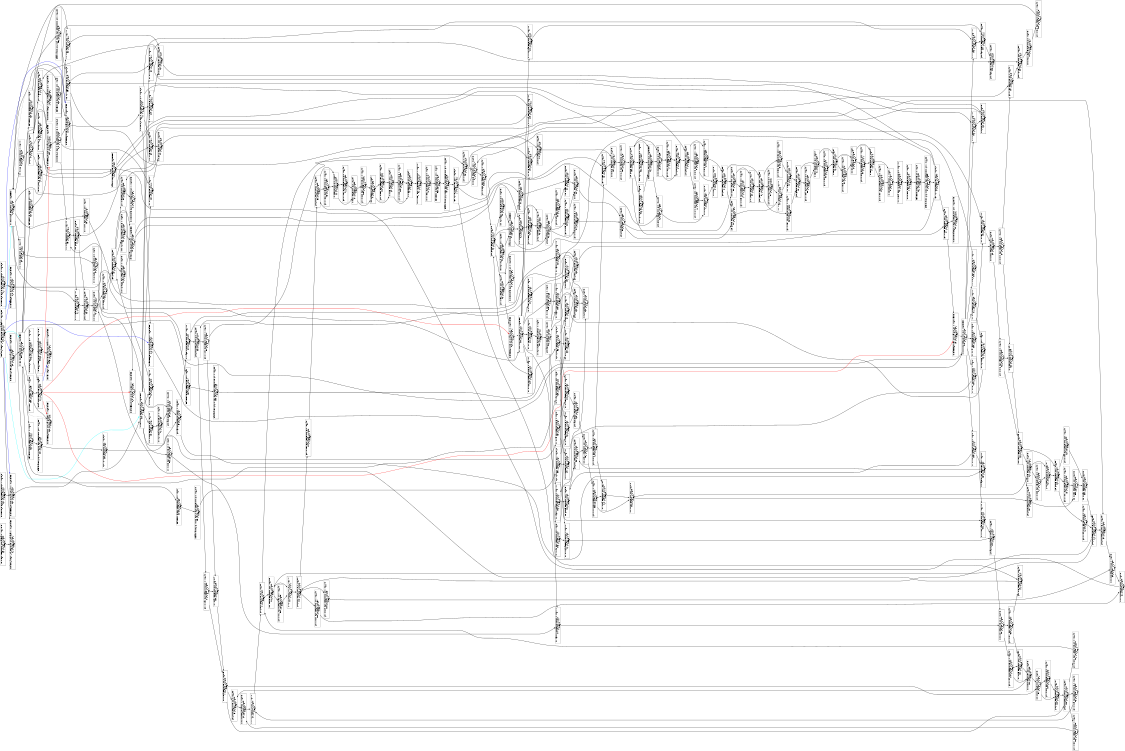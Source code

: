 digraph Region_18 {
	graph [ nslimit = "1000.0",
	orientation = landscape,
		center = true,
	page = "8.5,11",
	compound=true,
	size = "10,7.5" ] ;
"Op_240" [ fontname = "Helvetica" shape = box, color = black,  label = " LOOPSTART C=0x4094BB=for.body61.preheader HyIns=LOADB,
240, ASAP=0, ALAP=0,
, TILE=-1"]
"Op_264" [ fontname = "Helvetica" shape = box, color = black,  label = " STORESTART C=0x4094BB=for.body61.preheader HyIns=STOREB,
264, ASAP=1, ALAP=84,
, TILE=-1"]
"Op_265" [ fontname = "Helvetica" shape = box, color = black,  label = " MOVC C=0x0BB=for.body61.preheader HyIns=MOVC,
265, ASAP=0, ALAP=83,
, TILE=-1"]
"Op_20262" [ fontname = "Helvetica" shape = box, color = black,  label = " LOOPEXIT C=0x2047BB=for.cond.cleanup60.loopexit HyIns=STOREB,
20262, ASAP=5, ALAP=84,
, TILE=-1"]
"Op_20263" [ fontname = "Helvetica" shape = box, color = black,  label = " MOVC C=0x1BB=for.cond.cleanup60.loopexit HyIns=MOVC,
20263, ASAP=0, ALAP=83,
, TILE=-1"]
"Op_0" [ fontname = "Helvetica" shape = box, color = black,  label = " phi q0_int.0679 BB=for.body61 HyIns=SELECT,
0, ASAP=2, ALAP=3,
, TILE=-1"]
"Op_1" [ fontname = "Helvetica" shape = box, color = black,  label = " mul mul245  C=0xaBB=for.body61 HyIns=MUL,
1, ASAP=3, ALAP=48,
, TILE=-1"]
"Op_2" [ fontname = "Helvetica" shape = box, color = black,  label = " add add247 BB=for.body61 HyIns=ADD,
2, ASAP=49, ALAP=49,
, TILE=-1"]
"Op_3" [ fontname = "Helvetica" shape = box, color = black,  label = " ashr shr322 BB=for.body61 HyIns=ARS,
3, ASAP=83, ALAP=83,
, TILE=-1"]
"Op_4" [ fontname = "Helvetica" shape = box, color = black,  label = " OutLoopSTORE C=0x-1 C=0x-1BB=for.body61 HyIns=STORE,
4, ASAP=84, ALAP=84,
, TILE=-1"]
"Op_5" [ fontname = "Helvetica" shape = box, color = black,  label = " select sub260 BB=for.body61 HyIns=SELECT,
5, ASAP=51, ALAP=51,
, TILE=-1"]
"Op_6" [ fontname = "Helvetica" shape = box, color = black,  label = " add add270 BB=for.body61 HyIns=ADD,
6, ASAP=52, ALAP=56,
, TILE=-1"]
"Op_7" [ fontname = "Helvetica" shape = box, color = black,  label = " sub sub272 BB=for.body61 HyIns=SUB,
7, ASAP=57, ALAP=57,
, TILE=-1"]
"Op_8" [ fontname = "Helvetica" shape = box, color = black,  label = " sub sub274 BB=for.body61 HyIns=SUB,
8, ASAP=58, ALAP=58,
, TILE=-1"]
"Op_9" [ fontname = "Helvetica" shape = box, color = black,  label = " add add276 BB=for.body61 HyIns=ADD,
9, ASAP=59, ALAP=59,
, TILE=-1"]
"Op_10" [ fontname = "Helvetica" shape = box, color = black,  label = " add add302 BB=for.body61 HyIns=ADD,
10, ASAP=60, ALAP=64,
, TILE=-1"]
"Op_11" [ fontname = "Helvetica" shape = box, color = black,  label = " sub sub304 BB=for.body61 HyIns=SUB,
11, ASAP=65, ALAP=65,
, TILE=-1"]
"Op_12" [ fontname = "Helvetica" shape = box, color = black,  label = " sub sub306 BB=for.body61 HyIns=SUB,
12, ASAP=66, ALAP=66,
, TILE=-1"]
"Op_13" [ fontname = "Helvetica" shape = box, color = black,  label = " add add308 BB=for.body61 HyIns=ADD,
13, ASAP=67, ALAP=67,
, TILE=-1"]
"Op_14" [ fontname = "Helvetica" shape = box, color = black,  label = " or or310 BB=for.body61 HyIns=OR,
14, ASAP=69, ALAP=69,
, TILE=-1"]
"Op_15" [ fontname = "Helvetica" shape = box, color = black,  label = " or or312 BB=for.body61 HyIns=OR,
15, ASAP=71, ALAP=71,
, TILE=-1"]
"Op_16" [ fontname = "Helvetica" shape = box, color = black,  label = " or or314 BB=for.body61 HyIns=OR,
16, ASAP=73, ALAP=73,
, TILE=-1"]
"Op_17" [ fontname = "Helvetica" shape = box, color = black,  label = " or or316 BB=for.body61 HyIns=OR,
17, ASAP=75, ALAP=75,
, TILE=-1"]
"Op_18" [ fontname = "Helvetica" shape = box, color = black,  label = " or or318 BB=for.body61 HyIns=OR,
18, ASAP=77, ALAP=77,
, TILE=-1"]
"Op_19" [ fontname = "Helvetica" shape = box, color = black,  label = " mul mul319  C=0x7c4acddBB=for.body61 HyIns=MUL,
19, ASAP=78, ALAP=78,
, TILE=-1"]
"Op_20" [ fontname = "Helvetica" shape = box, color = black,  label = " lshr shr320  C=0x1bBB=for.body61 HyIns=RS,
20, ASAP=79, ALAP=79,
, TILE=-1"]
"Op_21" [ fontname = "Helvetica" shape = box, color = black,  label = " getelementptr arrayidx321  C=0x0 C=0x0BB=for.body61 HyIns=ADD,
21, ASAP=81, ALAP=81,
, TILE=-1"]
"Op_22" [ fontname = "Helvetica" shape = box, color = black,  label = " load manupa53 BB=for.body61 HyIns=LOAD,
22, ASAP=82, ALAP=82,
, TILE=-1"]
"Op_23" [ fontname = "Helvetica" shape = box, color = black,  label = " ashr shr325 BB=for.body61 HyIns=ARS,
23, ASAP=83, ALAP=83,
, TILE=-1"]
"Op_24" [ fontname = "Helvetica" shape = box, color = black,  label = " OutLoopSTORE C=0x-1 C=0x-1BB=for.body61 HyIns=STORE,
24, ASAP=84, ALAP=84,
, TILE=-1"]
"Op_25" [ fontname = "Helvetica" shape = box, color = black,  label = " ashr shr324 BB=for.body61 HyIns=ARS,
25, ASAP=83, ALAP=83,
, TILE=-1"]
"Op_26" [ fontname = "Helvetica" shape = box, color = black,  label = " OutLoopSTORE C=0x-1 C=0x-1BB=for.body61 HyIns=STORE,
26, ASAP=84, ALAP=84,
, TILE=-1"]
"Op_27" [ fontname = "Helvetica" shape = box, color = black,  label = " ashr shr323 BB=for.body61 HyIns=ARS,
27, ASAP=83, ALAP=83,
, TILE=-1"]
"Op_28" [ fontname = "Helvetica" shape = box, color = black,  label = " OutLoopSTORE C=0x-1 C=0x-1BB=for.body61 HyIns=STORE,
28, ASAP=84, ALAP=84,
, TILE=-1"]
"Op_29" [ fontname = "Helvetica" shape = box, color = black,  label = " ashr shr317  C=0x10BB=for.body61 HyIns=ARS,
29, ASAP=76, ALAP=76,
, TILE=-1"]
"Op_36" [ fontname = "Helvetica" shape = box, color = black,  label = " ashr shr305  C=0x2BB=for.body61 HyIns=ARS,
36, ASAP=64, ALAP=65,
, TILE=-1"]
"Op_30" [ fontname = "Helvetica" shape = box, color = black,  label = " ashr shr315  C=0x8BB=for.body61 HyIns=ARS,
30, ASAP=74, ALAP=74,
, TILE=-1"]
"Op_31" [ fontname = "Helvetica" shape = box, color = black,  label = " ashr shr313  C=0x4BB=for.body61 HyIns=ARS,
31, ASAP=72, ALAP=72,
, TILE=-1"]
"Op_32" [ fontname = "Helvetica" shape = box, color = black,  label = " ashr shr311  C=0x2BB=for.body61 HyIns=ARS,
32, ASAP=70, ALAP=70,
, TILE=-1"]
"Op_33" [ fontname = "Helvetica" shape = box, color = black,  label = " ashr shr309  C=0x1BB=for.body61 HyIns=ARS,
33, ASAP=68, ALAP=68,
, TILE=-1"]
"Op_34" [ fontname = "Helvetica" shape = box, color = black,  label = " add add301 BB=for.body61 HyIns=ADD,
34, ASAP=63, ALAP=63,
, TILE=-1"]
"Op_35" [ fontname = "Helvetica" shape = box, color = black,  label = " ashr shr307  C=0x4BB=for.body61 HyIns=ARS,
35, ASAP=64, ALAP=66,
, TILE=-1"]
"Op_50" [ fontname = "Helvetica" shape = box, color = black,  label = " mul mul106 BB=for.body61 HyIns=MUL,
50, ASAP=3, ALAP=4,
, TILE=-1"]
"Op_51" [ fontname = "Helvetica" shape = box, color = black,  label = " lshr manupa36  C=0xfBB=for.body61 HyIns=RS,
51, ASAP=4, ALAP=5,
, TILE=-1"]
"Op_52" [ fontname = "Helvetica" shape = box, color = black,  label = " add reass.add655 BB=for.body61 HyIns=ADD,
52, ASAP=5, ALAP=6,
, TILE=-1"]
"Op_37" [ fontname = "Helvetica" shape = box, color = black,  label = " ashr shr303  C=0x1BB=for.body61 HyIns=ARS,
37, ASAP=64, ALAP=64,
, TILE=-1"]
"Op_38" [ fontname = "Helvetica" shape = box, color = black,  label = " sub sub297 BB=for.body61 HyIns=SUB,
38, ASAP=60, ALAP=60,
, TILE=-1"]
"Op_39" [ fontname = "Helvetica" shape = box, color = black,  label = " and and300 BB=for.body61 HyIns=AND,
39, ASAP=62, ALAP=62,
, TILE=-1"]
"Op_40" [ fontname = "Helvetica" shape = box, color = black,  label = " ashr shr298  C=0x1fBB=for.body61 HyIns=ARS,
40, ASAP=61, ALAP=61,
, TILE=-1"]
"Op_41" [ fontname = "Helvetica" shape = box, color = black,  label = " add add269 BB=for.body61 HyIns=ADD,
41, ASAP=55, ALAP=55,
, TILE=-1"]
"Op_42" [ fontname = "Helvetica" shape = box, color = black,  label = " ashr shr275  C=0x4BB=for.body61 HyIns=ARS,
42, ASAP=56, ALAP=58,
, TILE=-1"]
"Op_43" [ fontname = "Helvetica" shape = box, color = black,  label = " ashr shr273  C=0x2BB=for.body61 HyIns=ARS,
43, ASAP=56, ALAP=57,
, TILE=-1"]
"Op_44" [ fontname = "Helvetica" shape = box, color = black,  label = " ashr shr271  C=0x1BB=for.body61 HyIns=ARS,
44, ASAP=56, ALAP=56,
, TILE=-1"]
"Op_45" [ fontname = "Helvetica" shape = box, color = black,  label = " sub sub265 BB=for.body61 HyIns=SUB,
45, ASAP=52, ALAP=52,
, TILE=-1"]
"Op_46" [ fontname = "Helvetica" shape = box, color = black,  label = " and and268 BB=for.body61 HyIns=AND,
46, ASAP=54, ALAP=54,
, TILE=-1"]
"Op_47" [ fontname = "Helvetica" shape = box, color = black,  label = " ashr shr266  C=0x1fBB=for.body61 HyIns=ARS,
47, ASAP=53, ALAP=53,
, TILE=-1"]
"Op_48" [ fontname = "Helvetica" shape = box, color = black,  label = " sub manupa46  C=0x0BB=for.body61 HyIns=SUB,
48, ASAP=50, ALAP=50,
, TILE=-1"]
"Op_49" [ fontname = "Helvetica" shape = box, color = black,  label = " icmp manupa45  C=0x0BB=for.body61 HyIns=CLT,
49, ASAP=50, ALAP=50,
, TILE=-1"]
"Op_111" [ fontname = "Helvetica" shape = box, color = black,  label = " ashr shr232  C=0x10BB=for.body61 HyIns=ARS,
111, ASAP=38, ALAP=38,
, TILE=-1"]
"Op_112" [ fontname = "Helvetica" shape = box, color = black,  label = " ashr shr230  C=0x8BB=for.body61 HyIns=ARS,
112, ASAP=36, ALAP=36,
, TILE=-1"]
"Op_113" [ fontname = "Helvetica" shape = box, color = black,  label = " ashr shr228  C=0x4BB=for.body61 HyIns=ARS,
113, ASAP=34, ALAP=34,
, TILE=-1"]
"Op_114" [ fontname = "Helvetica" shape = box, color = black,  label = " ashr shr226  C=0x2BB=for.body61 HyIns=ARS,
114, ASAP=32, ALAP=32,
, TILE=-1"]
"Op_115" [ fontname = "Helvetica" shape = box, color = black,  label = " ashr shr225  C=0x1BB=for.body61 HyIns=ARS,
115, ASAP=30, ALAP=30,
, TILE=-1"]
"Op_116" [ fontname = "Helvetica" shape = box, color = black,  label = " sub sub213 BB=for.body61 HyIns=SUB,
116, ASAP=22, ALAP=22,
, TILE=-1"]
"Op_117" [ fontname = "Helvetica" shape = box, color = black,  label = " and and216 BB=for.body61 HyIns=AND,
117, ASAP=24, ALAP=24,
, TILE=-1"]
"Op_53" [ fontname = "Helvetica" shape = box, color = black,  label = " add reass.add656 BB=for.body61 HyIns=ADD,
53, ASAP=6, ALAP=7,
, TILE=-1"]
"Op_54" [ fontname = "Helvetica" shape = box, color = black,  label = " mul reass.mul662 BB=for.body61 HyIns=MUL,
54, ASAP=7, ALAP=9,
, TILE=-1"]
"Op_55" [ fontname = "Helvetica" shape = box, color = black,  label = " add add161 BB=for.body61 HyIns=ADD,
55, ASAP=10, ALAP=10,
, TILE=-1"]
"Op_56" [ fontname = "Helvetica" shape = box, color = black,  label = " ashr shr193  C=0x1fBB=for.body61 HyIns=ARS,
56, ASAP=11, ALAP=11,
, TILE=-1"]
"Op_57" [ fontname = "Helvetica" shape = box, color = black,  label = " sub sub196 BB=for.body61 HyIns=SUB,
57, ASAP=13, ALAP=13,
, TILE=-1"]
"Op_58" [ fontname = "Helvetica" shape = box, color = black,  label = " add add206 BB=for.body61 HyIns=ADD,
58, ASAP=14, ALAP=18,
, TILE=-1"]
"Op_59" [ fontname = "Helvetica" shape = box, color = black,  label = " sub sub208 BB=for.body61 HyIns=SUB,
59, ASAP=19, ALAP=19,
, TILE=-1"]
"Op_60" [ fontname = "Helvetica" shape = box, color = black,  label = " sub sub210 BB=for.body61 HyIns=SUB,
60, ASAP=20, ALAP=20,
, TILE=-1"]
"Op_61" [ fontname = "Helvetica" shape = box, color = black,  label = " add add212 BB=for.body61 HyIns=ADD,
61, ASAP=21, ALAP=21,
, TILE=-1"]
"Op_62" [ fontname = "Helvetica" shape = box, color = black,  label = " add add218 BB=for.body61 HyIns=ADD,
62, ASAP=22, ALAP=26,
, TILE=-1"]
"Op_63" [ fontname = "Helvetica" shape = box, color = black,  label = " sub sub220 BB=for.body61 HyIns=SUB,
63, ASAP=27, ALAP=27,
, TILE=-1"]
"Op_64" [ fontname = "Helvetica" shape = box, color = black,  label = " sub sub222 BB=for.body61 HyIns=SUB,
64, ASAP=28, ALAP=28,
, TILE=-1"]
"Op_65" [ fontname = "Helvetica" shape = box, color = black,  label = " add add224 BB=for.body61 HyIns=ADD,
65, ASAP=29, ALAP=29,
, TILE=-1"]
"Op_66" [ fontname = "Helvetica" shape = box, color = black,  label = " or or BB=for.body61 HyIns=OR,
66, ASAP=31, ALAP=31,
, TILE=-1"]
"Op_67" [ fontname = "Helvetica" shape = box, color = black,  label = " or or227 BB=for.body61 HyIns=OR,
67, ASAP=33, ALAP=33,
, TILE=-1"]
"Op_68" [ fontname = "Helvetica" shape = box, color = black,  label = " or or229 BB=for.body61 HyIns=OR,
68, ASAP=35, ALAP=35,
, TILE=-1"]
"Op_69" [ fontname = "Helvetica" shape = box, color = black,  label = " or or231 BB=for.body61 HyIns=OR,
69, ASAP=37, ALAP=37,
, TILE=-1"]
"Op_70" [ fontname = "Helvetica" shape = box, color = black,  label = " or or233 BB=for.body61 HyIns=OR,
70, ASAP=39, ALAP=39,
, TILE=-1"]
"Op_71" [ fontname = "Helvetica" shape = box, color = black,  label = " mul mul234  C=0x7c4acddBB=for.body61 HyIns=MUL,
71, ASAP=40, ALAP=40,
, TILE=-1"]
"Op_72" [ fontname = "Helvetica" shape = box, color = black,  label = " lshr shr235  C=0x1bBB=for.body61 HyIns=RS,
72, ASAP=41, ALAP=41,
, TILE=-1"]
"Op_73" [ fontname = "Helvetica" shape = box, color = black,  label = " getelementptr arrayidx236  C=0x0 C=0x0BB=for.body61 HyIns=ADD,
73, ASAP=43, ALAP=43,
, TILE=-1"]
"Op_74" [ fontname = "Helvetica" shape = box, color = black,  label = " load manupa43 BB=for.body61 HyIns=LOAD,
74, ASAP=44, ALAP=44,
, TILE=-1"]
"Op_75" [ fontname = "Helvetica" shape = box, color = black,  label = " ashr shr240 BB=for.body61 HyIns=ARS,
75, ASAP=45, ALAP=46,
, TILE=-1"]
"Op_76" [ fontname = "Helvetica" shape = box, color = black,  label = " sub sub244 BB=for.body61 HyIns=SUB,
76, ASAP=46, ALAP=47,
, TILE=-1"]
"Op_77" [ fontname = "Helvetica" shape = box, color = black,  label = " ashr shr255  C=0x9BB=for.body61 HyIns=ARS,
77, ASAP=47, ALAP=48,
, TILE=-1"]
"Op_78" [ fontname = "Helvetica" shape = box, color = black,  label = " add add256 BB=for.body61 HyIns=ADD,
78, ASAP=48, ALAP=49,
, TILE=-1"]
"Op_79" [ fontname = "Helvetica" shape = box, color = black,  label = " select sub284 BB=for.body61 HyIns=SELECT,
79, ASAP=50, ALAP=51,
, TILE=-1"]
"Op_80" [ fontname = "Helvetica" shape = box, color = black,  label = " add add290 BB=for.body61 HyIns=ADD,
80, ASAP=51, ALAP=56,
, TILE=-1"]
"Op_81" [ fontname = "Helvetica" shape = box, color = black,  label = " sub sub292 BB=for.body61 HyIns=SUB,
81, ASAP=56, ALAP=57,
, TILE=-1"]
"Op_82" [ fontname = "Helvetica" shape = box, color = black,  label = " sub sub294 BB=for.body61 HyIns=SUB,
82, ASAP=57, ALAP=58,
, TILE=-1"]
"Op_83" [ fontname = "Helvetica" shape = box, color = black,  label = " add add296 BB=for.body61 HyIns=ADD,
83, ASAP=58, ALAP=59,
, TILE=-1"]
"Op_84" [ fontname = "Helvetica" shape = box, color = black,  label = " sub sub285 BB=for.body61 HyIns=SUB,
84, ASAP=51, ALAP=52,
, TILE=-1"]
"Op_85" [ fontname = "Helvetica" shape = box, color = black,  label = " and and288 BB=for.body61 HyIns=AND,
85, ASAP=53, ALAP=54,
, TILE=-1"]
"Op_86" [ fontname = "Helvetica" shape = box, color = black,  label = " add add289 BB=for.body61 HyIns=ADD,
86, ASAP=54, ALAP=55,
, TILE=-1"]
"Op_87" [ fontname = "Helvetica" shape = box, color = black,  label = " ashr shr295  C=0x4BB=for.body61 HyIns=ARS,
87, ASAP=55, ALAP=58,
, TILE=-1"]
"Op_88" [ fontname = "Helvetica" shape = box, color = black,  label = " ashr shr293  C=0x2BB=for.body61 HyIns=ARS,
88, ASAP=55, ALAP=57,
, TILE=-1"]
"Op_89" [ fontname = "Helvetica" shape = box, color = black,  label = " ashr shr291  C=0x1BB=for.body61 HyIns=ARS,
89, ASAP=55, ALAP=56,
, TILE=-1"]
"Op_90" [ fontname = "Helvetica" shape = box, color = black,  label = " ashr shr286  C=0x1fBB=for.body61 HyIns=ARS,
90, ASAP=52, ALAP=53,
, TILE=-1"]
"Op_91" [ fontname = "Helvetica" shape = box, color = black,  label = " sub manupa52  C=0x0BB=for.body61 HyIns=SUB,
91, ASAP=49, ALAP=50,
, TILE=-1"]
"Op_92" [ fontname = "Helvetica" shape = box, color = black,  label = " icmp manupa51  C=0x0BB=for.body61 HyIns=CLT,
92, ASAP=49, ALAP=50,
, TILE=-1"]
"Op_93" [ fontname = "Helvetica" shape = box, color = black,  label = " ashr shr239 BB=for.body61 HyIns=ARS,
93, ASAP=45, ALAP=46,
, TILE=-1"]
"Op_94" [ fontname = "Helvetica" shape = box, color = black,  label = " sub sub243 BB=for.body61 HyIns=SUB,
94, ASAP=46, ALAP=47,
, TILE=-1"]
"Op_95" [ fontname = "Helvetica" shape = box, color = black,  label = " ashr shr252  C=0x9BB=for.body61 HyIns=ARS,
95, ASAP=47, ALAP=48,
, TILE=-1"]
"Op_96" [ fontname = "Helvetica" shape = box, color = black,  label = " add add253 BB=for.body61 HyIns=ADD,
96, ASAP=48, ALAP=49,
, TILE=-1"]
"Op_97" [ fontname = "Helvetica" shape = box, color = black,  label = " select sub280 BB=for.body61 HyIns=SELECT,
97, ASAP=50, ALAP=51,
, TILE=-1"]
"Op_98" [ fontname = "Helvetica" shape = box, color = black,  label = " sub manupa50  C=0x0BB=for.body61 HyIns=SUB,
98, ASAP=49, ALAP=50,
, TILE=-1"]
"Op_99" [ fontname = "Helvetica" shape = box, color = black,  label = " icmp manupa49  C=0x0BB=for.body61 HyIns=CLT,
99, ASAP=49, ALAP=50,
, TILE=-1"]
"Op_100" [ fontname = "Helvetica" shape = box, color = black,  label = " ashr shr238 BB=for.body61 HyIns=ARS,
100, ASAP=45, ALAP=46,
, TILE=-1"]
"Op_101" [ fontname = "Helvetica" shape = box, color = black,  label = " sub sub242 BB=for.body61 HyIns=SUB,
101, ASAP=46, ALAP=47,
, TILE=-1"]
"Op_102" [ fontname = "Helvetica" shape = box, color = black,  label = " ashr shr249  C=0x9BB=for.body61 HyIns=ARS,
102, ASAP=47, ALAP=48,
, TILE=-1"]
"Op_103" [ fontname = "Helvetica" shape = box, color = black,  label = " add add250 BB=for.body61 HyIns=ADD,
103, ASAP=48, ALAP=49,
, TILE=-1"]
"Op_104" [ fontname = "Helvetica" shape = box, color = black,  label = " select sub264 BB=for.body61 HyIns=SELECT,
104, ASAP=50, ALAP=51,
, TILE=-1"]
"Op_105" [ fontname = "Helvetica" shape = box, color = black,  label = " sub manupa48  C=0x0BB=for.body61 HyIns=SUB,
105, ASAP=49, ALAP=50,
, TILE=-1"]
"Op_106" [ fontname = "Helvetica" shape = box, color = black,  label = " icmp manupa47  C=0x0BB=for.body61 HyIns=CLT,
106, ASAP=49, ALAP=50,
, TILE=-1"]
"Op_107" [ fontname = "Helvetica" shape = box, color = black,  label = " ashr shr237 BB=for.body61 HyIns=ARS,
107, ASAP=45, ALAP=45,
, TILE=-1"]
"Op_108" [ fontname = "Helvetica" shape = box, color = black,  label = " add manupa44 BB=for.body61 HyIns=ADD,
108, ASAP=46, ALAP=46,
, TILE=-1"]
"Op_109" [ fontname = "Helvetica" shape = box, color = black,  label = " sub sub241  C=0x0BB=for.body61 HyIns=SUB,
109, ASAP=47, ALAP=47,
, TILE=-1"]
"Op_110" [ fontname = "Helvetica" shape = box, color = black,  label = " ashr shr246  C=0x9BB=for.body61 HyIns=ARS,
110, ASAP=48, ALAP=48,
, TILE=-1"]
"Op_183" [ fontname = "Helvetica" shape = box, color = black,  label = " mul reass.mul664 BB=for.body61 HyIns=MUL,
183, ASAP=6, ALAP=6,
, TILE=-1"]
"Op_184" [ fontname = "Helvetica" shape = box, color = black,  label = " sub sub154 BB=for.body61 HyIns=SUB,
184, ASAP=7, ALAP=7,
, TILE=-1"]
"Op_185" [ fontname = "Helvetica" shape = box, color = black,  label = " mul reass.mul659 BB=for.body61 HyIns=MUL,
185, ASAP=6, ALAP=7,
, TILE=-1"]
"Op_186" [ fontname = "Helvetica" shape = box, color = black,  label = " sub add139 BB=for.body61 HyIns=SUB,
186, ASAP=7, ALAP=8,
, TILE=-1"]
"Op_187" [ fontname = "Helvetica" shape = box, color = black,  label = " shl mul104  C=0x3BB=for.body61 HyIns=LS,
187, ASAP=3, ALAP=6,
, TILE=-1"]
"Op_188" [ fontname = "Helvetica" shape = box, color = black,  label = " shl mul101  C=0x2BB=for.body61 HyIns=LS,
188, ASAP=3, ALAP=7,
, TILE=-1"]
"Op_189" [ fontname = "Helvetica" shape = box, color = black,  label = " shl mul97  C=0x1BB=for.body61 HyIns=LS,
189, ASAP=3, ALAP=7,
, TILE=-1"]
"Op_190" [ fontname = "Helvetica" shape = box, color = black,  label = " mul mul164.neg BB=for.body61 HyIns=MUL,
190, ASAP=6, ALAP=8,
, TILE=-1"]
"Op_191" [ fontname = "Helvetica" shape = box, color = black,  label = " add reass.add669 BB=for.body61 HyIns=ADD,
191, ASAP=7, ALAP=9,
, TILE=-1"]
"Op_192" [ fontname = "Helvetica" shape = box, color = black,  label = " mul mul126 BB=for.body61 HyIns=MUL,
192, ASAP=6, ALAP=9,
, TILE=-1"]
"Op_193" [ fontname = "Helvetica" shape = box, color = black,  label = " mul mul91 BB=for.body61 HyIns=MUL,
193, ASAP=6, ALAP=44,
, TILE=-1"]
"Op_194" [ fontname = "Helvetica" shape = box, color = black,  label = " sub add92 BB=for.body61 HyIns=SUB,
194, ASAP=7, ALAP=45,
, TILE=-1"]
"Op_195" [ fontname = "Helvetica" shape = box, color = black,  label = " mul mul83 BB=for.body61 HyIns=MUL,
195, ASAP=6, ALAP=45,
, TILE=-1"]
"Op_118" [ fontname = "Helvetica" shape = box, color = black,  label = " add add217 BB=for.body61 HyIns=ADD,
118, ASAP=25, ALAP=25,
, TILE=-1"]
"Op_119" [ fontname = "Helvetica" shape = box, color = black,  label = " ashr shr223  C=0x4BB=for.body61 HyIns=ARS,
119, ASAP=26, ALAP=28,
, TILE=-1"]
"Op_120" [ fontname = "Helvetica" shape = box, color = black,  label = " ashr shr221  C=0x2BB=for.body61 HyIns=ARS,
120, ASAP=26, ALAP=27,
, TILE=-1"]
"Op_121" [ fontname = "Helvetica" shape = box, color = black,  label = " ashr shr219  C=0x1BB=for.body61 HyIns=ARS,
121, ASAP=26, ALAP=26,
, TILE=-1"]
"Op_122" [ fontname = "Helvetica" shape = box, color = black,  label = " ashr shr214  C=0x1fBB=for.body61 HyIns=ARS,
122, ASAP=23, ALAP=23,
, TILE=-1"]
"Op_123" [ fontname = "Helvetica" shape = box, color = black,  label = " add add205 BB=for.body61 HyIns=ADD,
123, ASAP=17, ALAP=17,
, TILE=-1"]
"Op_124" [ fontname = "Helvetica" shape = box, color = black,  label = " ashr shr211  C=0x4BB=for.body61 HyIns=ARS,
124, ASAP=18, ALAP=20,
, TILE=-1"]
"Op_125" [ fontname = "Helvetica" shape = box, color = black,  label = " ashr shr209  C=0x2BB=for.body61 HyIns=ARS,
125, ASAP=18, ALAP=19,
, TILE=-1"]
"Op_126" [ fontname = "Helvetica" shape = box, color = black,  label = " ashr shr207  C=0x1BB=for.body61 HyIns=ARS,
126, ASAP=18, ALAP=18,
, TILE=-1"]
"Op_127" [ fontname = "Helvetica" shape = box, color = black,  label = " sub sub201 BB=for.body61 HyIns=SUB,
127, ASAP=14, ALAP=14,
, TILE=-1"]
"Op_128" [ fontname = "Helvetica" shape = box, color = black,  label = " and and204 BB=for.body61 HyIns=AND,
128, ASAP=16, ALAP=16,
, TILE=-1"]
"Op_129" [ fontname = "Helvetica" shape = box, color = black,  label = " ashr shr202  C=0x1fBB=for.body61 HyIns=ARS,
129, ASAP=15, ALAP=15,
, TILE=-1"]
"Op_130" [ fontname = "Helvetica" shape = box, color = black,  label = " xor xor194 BB=for.body61 HyIns=XOR,
130, ASAP=12, ALAP=12,
, TILE=-1"]
"Op_131" [ fontname = "Helvetica" shape = box, color = black,  label = " ashr shr173  C=0xfBB=for.body61 HyIns=ARS,
131, ASAP=11, ALAP=11,
, TILE=-1"]
"Op_132" [ fontname = "Helvetica" shape = box, color = black,  label = " mul reass.mul657 BB=for.body61 HyIns=MUL,
132, ASAP=7, ALAP=8,
, TILE=-1"]
"Op_133" [ fontname = "Helvetica" shape = box, color = black,  label = " add add141 BB=for.body61 HyIns=ADD,
133, ASAP=8, ALAP=9,
, TILE=-1"]
"Op_134" [ fontname = "Helvetica" shape = box, color = black,  label = " sub add144 BB=for.body61 HyIns=SUB,
134, ASAP=9, ALAP=10,
, TILE=-1"]
"Op_135" [ fontname = "Helvetica" shape = box, color = black,  label = " ashr shr178  C=0x1fBB=for.body61 HyIns=ARS,
135, ASAP=10, ALAP=11,
, TILE=-1"]
"Op_136" [ fontname = "Helvetica" shape = box, color = black,  label = " sub sub181 BB=for.body61 HyIns=SUB,
136, ASAP=12, ALAP=13,
, TILE=-1"]
"Op_137" [ fontname = "Helvetica" shape = box, color = black,  label = " add add186 BB=for.body61 HyIns=ADD,
137, ASAP=13, ALAP=18,
, TILE=-1"]
"Op_138" [ fontname = "Helvetica" shape = box, color = black,  label = " sub sub188 BB=for.body61 HyIns=SUB,
138, ASAP=18, ALAP=19,
, TILE=-1"]
"Op_139" [ fontname = "Helvetica" shape = box, color = black,  label = " sub sub190 BB=for.body61 HyIns=SUB,
139, ASAP=19, ALAP=20,
, TILE=-1"]
"Op_140" [ fontname = "Helvetica" shape = box, color = black,  label = " add add192 BB=for.body61 HyIns=ADD,
140, ASAP=20, ALAP=21,
, TILE=-1"]
"Op_141" [ fontname = "Helvetica" shape = box, color = black,  label = " sub sub182 BB=for.body61 HyIns=SUB,
141, ASAP=13, ALAP=14,
, TILE=-1"]
"Op_142" [ fontname = "Helvetica" shape = box, color = black,  label = " and and BB=for.body61 HyIns=AND,
142, ASAP=15, ALAP=16,
, TILE=-1"]
"Op_143" [ fontname = "Helvetica" shape = box, color = black,  label = " add add185 BB=for.body61 HyIns=ADD,
143, ASAP=16, ALAP=17,
, TILE=-1"]
"Op_144" [ fontname = "Helvetica" shape = box, color = black,  label = " ashr shr191  C=0x4BB=for.body61 HyIns=ARS,
144, ASAP=17, ALAP=20,
, TILE=-1"]
"Op_145" [ fontname = "Helvetica" shape = box, color = black,  label = " ashr shr189  C=0x2BB=for.body61 HyIns=ARS,
145, ASAP=17, ALAP=19,
, TILE=-1"]
"Op_146" [ fontname = "Helvetica" shape = box, color = black,  label = " ashr shr187  C=0x1BB=for.body61 HyIns=ARS,
146, ASAP=17, ALAP=18,
, TILE=-1"]
"Op_147" [ fontname = "Helvetica" shape = box, color = black,  label = " ashr shr183  C=0x1fBB=for.body61 HyIns=ARS,
147, ASAP=14, ALAP=15,
, TILE=-1"]
"Op_148" [ fontname = "Helvetica" shape = box, color = black,  label = " xor xor179 BB=for.body61 HyIns=XOR,
148, ASAP=11, ALAP=12,
, TILE=-1"]
"Op_149" [ fontname = "Helvetica" shape = box, color = black,  label = " ashr shr172  C=0xfBB=for.body61 HyIns=ARS,
149, ASAP=10, ALAP=11,
, TILE=-1"]
"Op_150" [ fontname = "Helvetica" shape = box, color = black,  label = " shl mul100  C=0x2BB=for.body61 HyIns=LS,
150, ASAP=3, ALAP=7,
, TILE=-1"]
"Op_151" [ fontname = "Helvetica" shape = box, color = black,  label = " mul reass.mul BB=for.body61 HyIns=MUL,
151, ASAP=6, ALAP=8,
, TILE=-1"]
"Op_152" [ fontname = "Helvetica" shape = box, color = black,  label = " add add124 BB=for.body61 HyIns=ADD,
152, ASAP=7, ALAP=9,
, TILE=-1"]
"Op_153" [ fontname = "Helvetica" shape = box, color = black,  label = " sub sub127 BB=for.body61 HyIns=SUB,
153, ASAP=8, ALAP=10,
, TILE=-1"]
"Op_154" [ fontname = "Helvetica" shape = box, color = black,  label = " ashr shr175  C=0x1fBB=for.body61 HyIns=ARS,
154, ASAP=9, ALAP=11,
, TILE=-1"]
"Op_155" [ fontname = "Helvetica" shape = box, color = black,  label = " sub sub177 BB=for.body61 HyIns=SUB,
155, ASAP=11, ALAP=13,
, TILE=-1"]
"Op_156" [ fontname = "Helvetica" shape = box, color = black,  label = " xor xor BB=for.body61 HyIns=XOR,
156, ASAP=10, ALAP=12,
, TILE=-1"]
"Op_157" [ fontname = "Helvetica" shape = box, color = black,  label = " ashr shr171  C=0xfBB=for.body61 HyIns=ARS,
157, ASAP=9, ALAP=11,
, TILE=-1"]
"Op_158" [ fontname = "Helvetica" shape = box, color = black,  label = " shl mul96  C=0x1BB=for.body61 HyIns=LS,
158, ASAP=3, ALAP=6,
, TILE=-1"]
"Op_159" [ fontname = "Helvetica" shape = box, color = black,  label = " mul mul147 BB=for.body61 HyIns=MUL,
159, ASAP=6, ALAP=7,
, TILE=-1"]
"Op_160" [ fontname = "Helvetica" shape = box, color = black,  label = " add add156 BB=for.body61 HyIns=ADD,
160, ASAP=8, ALAP=8,
, TILE=-1"]
"Op_161" [ fontname = "Helvetica" shape = box, color = black,  label = " sub add158 BB=for.body61 HyIns=SUB,
161, ASAP=9, ALAP=9,
, TILE=-1"]
"Op_162" [ fontname = "Helvetica" shape = box, color = black,  label = " mul mul135.neg BB=for.body61 HyIns=MUL,
162, ASAP=6, ALAP=8,
, TILE=-1"]
"Op_163" [ fontname = "Helvetica" shape = box, color = black,  label = " add reass.add667 BB=for.body61 HyIns=ADD,
163, ASAP=7, ALAP=9,
, TILE=-1"]
"Op_164" [ fontname = "Helvetica" shape = box, color = black,  label = " mul mul89 BB=for.body61 HyIns=MUL,
164, ASAP=6, ALAP=45,
, TILE=-1"]
"Op_165" [ fontname = "Helvetica" shape = box, color = black,  label = " add sub95 BB=for.body61 HyIns=ADD,
165, ASAP=8, ALAP=46,
, TILE=-1"]
"Op_166" [ fontname = "Helvetica" shape = box, color = black,  label = " mul mul81 BB=for.body61 HyIns=MUL,
166, ASAP=6, ALAP=44,
, TILE=-1"]
"Op_167" [ fontname = "Helvetica" shape = box, color = black,  label = " add sub84 BB=for.body61 HyIns=ADD,
167, ASAP=7, ALAP=45,
, TILE=-1"]
"Op_168" [ fontname = "Helvetica" shape = box, color = black,  label = " sub add87 BB=for.body61 HyIns=SUB,
168, ASAP=8, ALAP=46,
, TILE=-1"]
"Op_169" [ fontname = "Helvetica" shape = box, color = black,  label = " mul mul73 BB=for.body61 HyIns=MUL,
169, ASAP=6, ALAP=44,
, TILE=-1"]
"Op_170" [ fontname = "Helvetica" shape = box, color = black,  label = " sub add76 BB=for.body61 HyIns=SUB,
170, ASAP=7, ALAP=45,
, TILE=-1"]
"Op_171" [ fontname = "Helvetica" shape = box, color = black,  label = " add sub79 BB=for.body61 HyIns=ADD,
171, ASAP=8, ALAP=46,
, TILE=-1"]
"Op_172" [ fontname = "Helvetica" shape = box, color = black,  label = " phi q1_int.0678 BB=for.body61 HyIns=SELECT,
172, ASAP=2, ALAP=2,
, TILE=-1"]
"Op_173" [ fontname = "Helvetica" shape = box, color = black,  label = " mul mul248  C=0xaBB=for.body61 HyIns=MUL,
173, ASAP=3, ALAP=48,
, TILE=-1"]
"Op_174" [ fontname = "Helvetica" shape = box, color = black,  label = " mul mul108 BB=for.body61 HyIns=MUL,
174, ASAP=3, ALAP=3,
, TILE=-1"]
"Op_175" [ fontname = "Helvetica" shape = box, color = black,  label = " lshr manupa37  C=0xfBB=for.body61 HyIns=RS,
175, ASAP=4, ALAP=4,
, TILE=-1"]
"Op_176" [ fontname = "Helvetica" shape = box, color = black,  label = " add reass.add BB=for.body61 HyIns=ADD,
176, ASAP=5, ALAP=5,
, TILE=-1"]
"Op_177" [ fontname = "Helvetica" shape = box, color = black,  label = " mul reass.mul666 BB=for.body61 HyIns=MUL,
177, ASAP=6, ALAP=9,
, TILE=-1"]
"Op_178" [ fontname = "Helvetica" shape = box, color = black,  label = " sub sub170 BB=for.body61 HyIns=SUB,
178, ASAP=8, ALAP=10,
, TILE=-1"]
"Op_179" [ fontname = "Helvetica" shape = box, color = black,  label = " ashr shr197  C=0x1fBB=for.body61 HyIns=ARS,
179, ASAP=9, ALAP=11,
, TILE=-1"]
"Op_180" [ fontname = "Helvetica" shape = box, color = black,  label = " sub sub200 BB=for.body61 HyIns=SUB,
180, ASAP=11, ALAP=13,
, TILE=-1"]
"Op_181" [ fontname = "Helvetica" shape = box, color = black,  label = " xor xor198 BB=for.body61 HyIns=XOR,
181, ASAP=10, ALAP=12,
, TILE=-1"]
"Op_182" [ fontname = "Helvetica" shape = box, color = black,  label = " ashr shr174  C=0xfBB=for.body61 HyIns=ARS,
182, ASAP=9, ALAP=11,
, TILE=-1"]
"Op_196" [ fontname = "Helvetica" shape = box, color = black,  label = " mul mul65 BB=for.body61 HyIns=MUL,
196, ASAP=6, ALAP=43,
, TILE=-1"]
"Op_197" [ fontname = "Helvetica" shape = box, color = black,  label = " add reass.add671 BB=for.body61 HyIns=ADD,
197, ASAP=7, ALAP=44,
, TILE=-1"]
"Op_198" [ fontname = "Helvetica" shape = box, color = black,  label = " add reass.add672 BB=for.body61 HyIns=ADD,
198, ASAP=8, ALAP=45,
, TILE=-1"]
"Op_199" [ fontname = "Helvetica" shape = box, color = black,  label = " phi q2_int.0677 BB=for.body61 HyIns=SELECT,
199, ASAP=2, ALAP=2,
, TILE=-1"]
"Op_200" [ fontname = "Helvetica" shape = box, color = black,  label = " mul mul251  C=0xaBB=for.body61 HyIns=MUL,
200, ASAP=3, ALAP=48,
, TILE=-1"]
"Op_201" [ fontname = "Helvetica" shape = box, color = black,  label = " mul mul112 BB=for.body61 HyIns=MUL,
201, ASAP=3, ALAP=3,
, TILE=-1"]
"Op_202" [ fontname = "Helvetica" shape = box, color = black,  label = " lshr manupa38  C=0xfBB=for.body61 HyIns=RS,
202, ASAP=4, ALAP=4,
, TILE=-1"]
"Op_203" [ fontname = "Helvetica" shape = box, color = black,  label = " shl mul105  C=0x3BB=for.body61 HyIns=LS,
203, ASAP=3, ALAP=5,
, TILE=-1"]
"Op_204" [ fontname = "Helvetica" shape = box, color = black,  label = " shl mul102  C=0x2BB=for.body61 HyIns=LS,
204, ASAP=3, ALAP=6,
, TILE=-1"]
"Op_205" [ fontname = "Helvetica" shape = box, color = black,  label = " shl mul98  C=0x1BB=for.body61 HyIns=LS,
205, ASAP=3, ALAP=7,
, TILE=-1"]
"Op_206" [ fontname = "Helvetica" shape = box, color = black,  label = " mul mul169.neg BB=for.body61 HyIns=MUL,
206, ASAP=6, ALAP=8,
, TILE=-1"]
"Op_207" [ fontname = "Helvetica" shape = box, color = black,  label = " mul mul121 BB=for.body61 HyIns=MUL,
207, ASAP=6, ALAP=8,
, TILE=-1"]
"Op_208" [ fontname = "Helvetica" shape = box, color = black,  label = " mul mul94 BB=for.body61 HyIns=MUL,
208, ASAP=6, ALAP=44,
, TILE=-1"]
"Op_209" [ fontname = "Helvetica" shape = box, color = black,  label = " mul mul75 BB=for.body61 HyIns=MUL,
209, ASAP=6, ALAP=45,
, TILE=-1"]
"Op_210" [ fontname = "Helvetica" shape = box, color = black,  label = " mul mul67.neg BB=for.body61 HyIns=MUL,
210, ASAP=6, ALAP=43,
, TILE=-1"]
"Op_211" [ fontname = "Helvetica" shape = box, color = black,  label = " phi q3_int.0676 BB=for.body61 HyIns=SELECT,
211, ASAP=2, ALAP=3,
, TILE=-1"]
"Op_212" [ fontname = "Helvetica" shape = box, color = black,  label = " mul mul254  C=0xaBB=for.body61 HyIns=MUL,
212, ASAP=3, ALAP=48,
, TILE=-1"]
"Op_213" [ fontname = "Helvetica" shape = box, color = black,  label = " mul mul116 BB=for.body61 HyIns=MUL,
213, ASAP=3, ALAP=4,
, TILE=-1"]
"Op_214" [ fontname = "Helvetica" shape = box, color = black,  label = " lshr manupa39  C=0xfBB=for.body61 HyIns=RS,
214, ASAP=4, ALAP=5,
, TILE=-1"]
"Op_215" [ fontname = "Helvetica" shape = box, color = black,  label = " shl mul103  C=0x2BB=for.body61 HyIns=LS,
215, ASAP=3, ALAP=8,
, TILE=-1"]
"Op_216" [ fontname = "Helvetica" shape = box, color = black,  label = " shl mul99  C=0x1BB=for.body61 HyIns=LS,
216, ASAP=3, ALAP=7,
, TILE=-1"]
"Op_217" [ fontname = "Helvetica" shape = box, color = black,  label = " mul mul152 BB=for.body61 HyIns=MUL,
217, ASAP=6, ALAP=8,
, TILE=-1"]
"Op_218" [ fontname = "Helvetica" shape = box, color = black,  label = " mul mul130.neg BB=for.body61 HyIns=MUL,
218, ASAP=6, ALAP=8,
, TILE=-1"]
"Op_219" [ fontname = "Helvetica" shape = box, color = black,  label = " mul mul86 BB=for.body61 HyIns=MUL,
219, ASAP=6, ALAP=44,
, TILE=-1"]
"Op_220" [ fontname = "Helvetica" shape = box, color = black,  label = " mul mul78 BB=for.body61 HyIns=MUL,
220, ASAP=6, ALAP=44,
, TILE=-1"]
"Op_221" [ fontname = "Helvetica" shape = box, color = black,  label = " mul mul70.neg BB=for.body61 HyIns=MUL,
221, ASAP=6, ALAP=44,
, TILE=-1"]
"Op_222" [ fontname = "Helvetica" shape = box, color = black,  label = " phi i56.0675 BB=for.body61 HyIns=SELECT,
222, ASAP=2, ALAP=3,
, TILE=-1"]
"Op_223" [ fontname = "Helvetica" shape = box, color = black,  label = " add inc327  C=0x1BB=for.body61 HyIns=ADD,
223, ASAP=3, ALAP=82,
, TILE=-1"]
"Op_224" [ fontname = "Helvetica" shape = box, color = black,  label = " icmp exitcond BB=for.body61 HyIns=CMP,
224, ASAP=4, ALAP=83,
, TILE=-1"]
"Op_225" [ fontname = "Helvetica" shape = box, color = black,  label = " OutLoopLOAD C=0x-1 C=0x-1BB=for.body61 HyIns=LOAD,
225, ASAP=0, ALAP=82,
, TILE=-1"]
"Op_227" [ fontname = "Helvetica" shape = box, color = black,  label = " getelementptr arrayidx142  C=0x0 C=0x0BB=for.body61 HyIns=ADD,
227, ASAP=4, ALAP=5,
, TILE=-1"]
"Op_229" [ fontname = "Helvetica" shape = box, color = black,  label = " load manupa42 BB=for.body61 HyIns=LOAD,
229, ASAP=5, ALAP=6,
, TILE=-1"]
"Op_230" [ fontname = "Helvetica" shape = box, color = black,  label = " getelementptr arrayidx125  C=0x0 C=0x0BB=for.body61 HyIns=ADD,
230, ASAP=4, ALAP=6,
, TILE=-1"]
"Op_232" [ fontname = "Helvetica" shape = box, color = black,  label = " load manupa41 BB=for.body61 HyIns=LOAD,
232, ASAP=5, ALAP=7,
, TILE=-1"]
"Op_233" [ fontname = "Helvetica" shape = box, color = black,  label = " getelementptr arrayidx120  C=0x0 C=0x0BB=for.body61 HyIns=ADD,
233, ASAP=4, ALAP=5,
, TILE=-1"]
"Op_235" [ fontname = "Helvetica" shape = box, color = black,  label = " load manupa40 BB=for.body61 HyIns=LOAD,
235, ASAP=5, ALAP=6,
, TILE=-1"]
"Op_236" [ fontname = "Helvetica" shape = box, color = black,  label = " getelementptr arrayidx69  C=0x0 C=0x0BB=for.body61 HyIns=ADD,
236, ASAP=4, ALAP=42,
, TILE=-1"]
"Op_238" [ fontname = "Helvetica" shape = box, color = black,  label = " load manupa35 BB=for.body61 HyIns=LOAD,
238, ASAP=5, ALAP=43,
, TILE=-1"]
"Op_239" [ fontname = "Helvetica" shape = box, color = black,  label = " getelementptr arrayidx66  C=0x0 C=0x0BB=for.body61 HyIns=ADD,
239, ASAP=4, ALAP=41,
, TILE=-1"]
"Op_241" [ fontname = "Helvetica" shape = box, color = black,  label = " load manupa34 BB=for.body61 HyIns=LOAD,
241, ASAP=5, ALAP=42,
, TILE=-1"]
"Op_242" [ fontname = "Helvetica" shape = box, color = black,  label = " getelementptr arrayidx64  C=0x0 C=0x0BB=for.body61 HyIns=ADD,
242, ASAP=4, ALAP=41,
, TILE=-1"]
"Op_244" [ fontname = "Helvetica" shape = box, color = black,  label = " load manupa33 BB=for.body61 HyIns=LOAD,
244, ASAP=5, ALAP=42,
, TILE=-1"]
"Op_239" [ fontname = "Helvetica" shape = box, color = black,  label = " CMERGEBB=for.body61,mutex={242,} HyIns=CMERGE,
239, ASAP=84, ALAP=84,
, TILE=-1"]
"Op_241" [ fontname = "Helvetica" shape = box, color = black,  label = " OutLoopLOAD C=0x-1 C=0x-1BB=for.body61 HyIns=LOAD,
241, ASAP=0, ALAP=1,
, TILE=-1"]
"Op_242" [ fontname = "Helvetica" shape = box, color = black,  label = " CMERGEBB=for.body61,mutex={239,} HyIns=CMERGE,
242, ASAP=1, ALAP=2,
, TILE=-1"]
"Op_243" [ fontname = "Helvetica" shape = box, color = black,  label = " CMERGEBB=for.body61,mutex={245,} HyIns=CMERGE,
243, ASAP=84, ALAP=84,
, TILE=-1"]
"Op_244" [ fontname = "Helvetica" shape = box, color = black,  label = " OutLoopLOAD C=0x-1 C=0x-1BB=for.body61 HyIns=LOAD,
244, ASAP=0, ALAP=0,
, TILE=-1"]
"Op_245" [ fontname = "Helvetica" shape = box, color = black,  label = " CMERGEBB=for.body61,mutex={243,} HyIns=CMERGE,
245, ASAP=1, ALAP=1,
, TILE=-1"]
"Op_246" [ fontname = "Helvetica" shape = box, color = black,  label = " CMERGEBB=for.body61,mutex={248,} HyIns=CMERGE,
246, ASAP=84, ALAP=84,
, TILE=-1"]
"Op_247" [ fontname = "Helvetica" shape = box, color = black,  label = " OutLoopLOAD C=0x-1 C=0x-1BB=for.body61 HyIns=LOAD,
247, ASAP=0, ALAP=0,
, TILE=-1"]
"Op_248" [ fontname = "Helvetica" shape = box, color = black,  label = " CMERGEBB=for.body61,mutex={246,} HyIns=CMERGE,
248, ASAP=1, ALAP=1,
, TILE=-1"]
"Op_249" [ fontname = "Helvetica" shape = box, color = black,  label = " CMERGEBB=for.body61,mutex={251,} HyIns=CMERGE,
249, ASAP=84, ALAP=84,
, TILE=-1"]
"Op_250" [ fontname = "Helvetica" shape = box, color = black,  label = " OutLoopLOAD C=0x-1 C=0x-1BB=for.body61 HyIns=LOAD,
250, ASAP=0, ALAP=1,
, TILE=-1"]
"Op_251" [ fontname = "Helvetica" shape = box, color = black,  label = " CMERGEBB=for.body61,mutex={249,} HyIns=CMERGE,
251, ASAP=1, ALAP=2,
, TILE=-1"]
"Op_252" [ fontname = "Helvetica" shape = box, color = black,  label = " CMERGEBB=for.body61,mutex={253,} HyIns=CMERGE,
252, ASAP=5, ALAP=84,
, TILE=-1"]
"Op_253" [ fontname = "Helvetica" shape = box, color = black,  label = " CMERGE C=0x0BB=for.body61,mutex={252,} HyIns=CMERGE,
253, ASAP=1, ALAP=2,
, TILE=-1"]
"Op_254" [ fontname = "Helvetica" shape = box, color = black,  label = " GEPLEFTSHIFT C=0x2BB=for.body61 HyIns=LS,
254, ASAP=80, ALAP=80,
, TILE=-1"]
"Op_255" [ fontname = "Helvetica" shape = box, color = black,  label = " GEPLEFTSHIFT C=0x2BB=for.body61 HyIns=LS,
255, ASAP=42, ALAP=42,
, TILE=-1"]
"Op_256" [ fontname = "Helvetica" shape = box, color = black,  label = " GEPLEFTSHIFT C=0x2BB=for.body61 HyIns=LS,
256, ASAP=3, ALAP=4,
, TILE=-1"]
"Op_257" [ fontname = "Helvetica" shape = box, color = black,  label = " GEPLEFTSHIFT C=0x2BB=for.body61 HyIns=LS,
257, ASAP=3, ALAP=5,
, TILE=-1"]
"Op_258" [ fontname = "Helvetica" shape = box, color = black,  label = " GEPLEFTSHIFT C=0x2BB=for.body61 HyIns=LS,
258, ASAP=3, ALAP=4,
, TILE=-1"]
"Op_259" [ fontname = "Helvetica" shape = box, color = black,  label = " GEPLEFTSHIFT C=0x2BB=for.body61 HyIns=LS,
259, ASAP=3, ALAP=41,
, TILE=-1"]
"Op_260" [ fontname = "Helvetica" shape = box, color = black,  label = " GEPLEFTSHIFT C=0x2BB=for.body61 HyIns=LS,
260, ASAP=3, ALAP=40,
, TILE=-1"]
"Op_261" [ fontname = "Helvetica" shape = box, color = black,  label = " GEPLEFTSHIFT C=0x2BB=for.body61 HyIns=LS,
261, ASAP=3, ALAP=40,
, TILE=-1"]
"Op_0" -> "Op_1" [style = bold, color = black];
"Op_0" -> "Op_50" [style = bold, color = black];
"Op_0" -> "Op_150" [style = bold, color = black];
"Op_0" -> "Op_158" [style = bold, color = black];
"Op_0" -> "Op_164" [style = bold, color = black];
"Op_0" -> "Op_166" [style = bold, color = black];
"Op_0" -> "Op_169" [style = bold, color = black];
"Op_1" -> "Op_2" [style = bold, color = black];
"Op_2" -> "Op_3" [style = bold, color = black];
"Op_2" -> "Op_5" [style = bold, color = black];
"Op_2" -> "Op_48" [style = bold, color = black];
"Op_2" -> "Op_49" [style = bold, color = black];
"Op_3" -> "Op_4" [style = bold, color = black];
"Op_3" -> "Op_239" [style = bold, color = black];
"Op_5" -> "Op_6" [style = bold, color = black];
"Op_5" -> "Op_41" [style = bold, color = black];
"Op_5" -> "Op_45" [style = bold, color = black];
"Op_6" -> "Op_7" [style = bold, color = black];
"Op_7" -> "Op_8" [style = bold, color = black];
"Op_8" -> "Op_9" [style = bold, color = black];
"Op_9" -> "Op_10" [style = bold, color = black];
"Op_9" -> "Op_34" [style = bold, color = black];
"Op_9" -> "Op_38" [style = bold, color = black];
"Op_10" -> "Op_11" [style = bold, color = black];
"Op_11" -> "Op_12" [style = bold, color = black];
"Op_12" -> "Op_13" [style = bold, color = black];
"Op_13" -> "Op_14" [style = bold, color = black];
"Op_13" -> "Op_33" [style = bold, color = black];
"Op_14" -> "Op_15" [style = bold, color = black];
"Op_14" -> "Op_32" [style = bold, color = black];
"Op_15" -> "Op_16" [style = bold, color = black];
"Op_15" -> "Op_31" [style = bold, color = black];
"Op_16" -> "Op_17" [style = bold, color = black];
"Op_16" -> "Op_30" [style = bold, color = black];
"Op_17" -> "Op_18" [style = bold, color = black];
"Op_17" -> "Op_29" [style = bold, color = black];
"Op_18" -> "Op_19" [style = bold, color = black];
"Op_19" -> "Op_20" [style = bold, color = black];
"Op_20" -> "Op_254" [style = bold, color = black];
"Op_21" -> "Op_22" [style = bold, color = black];
"Op_22" -> "Op_23" [style = bold, color = black];
"Op_22" -> "Op_25" [style = bold, color = black];
"Op_22" -> "Op_27" [style = bold, color = black];
"Op_22" -> "Op_3" [style = bold, color = black];
"Op_23" -> "Op_24" [style = bold, color = black];
"Op_23" -> "Op_249" [style = bold, color = black];
"Op_25" -> "Op_26" [style = bold, color = black];
"Op_25" -> "Op_246" [style = bold, color = black];
"Op_27" -> "Op_28" [style = bold, color = black];
"Op_27" -> "Op_243" [style = bold, color = black];
"Op_29" -> "Op_18" [style = bold, color = black];
"Op_30" -> "Op_17" [style = bold, color = black];
"Op_31" -> "Op_16" [style = bold, color = black];
"Op_32" -> "Op_15" [style = bold, color = black];
"Op_33" -> "Op_14" [style = bold, color = black];
"Op_34" -> "Op_35" [style = bold, color = black];
"Op_34" -> "Op_36" [style = bold, color = black];
"Op_34" -> "Op_37" [style = bold, color = black];
"Op_35" -> "Op_13" [style = bold, color = black];
"Op_36" -> "Op_12" [style = bold, color = black];
"Op_37" -> "Op_11" [style = bold, color = black];
"Op_38" -> "Op_39" [style = bold, color = black];
"Op_38" -> "Op_40" [style = bold, color = black];
"Op_39" -> "Op_34" [style = bold, color = black];
"Op_40" -> "Op_39" [style = bold, color = black];
"Op_41" -> "Op_42" [style = bold, color = black];
"Op_41" -> "Op_43" [style = bold, color = black];
"Op_41" -> "Op_44" [style = bold, color = black];
"Op_42" -> "Op_9" [style = bold, color = black];
"Op_43" -> "Op_8" [style = bold, color = black];
"Op_44" -> "Op_7" [style = bold, color = black];
"Op_45" -> "Op_46" [style = bold, color = black];
"Op_45" -> "Op_47" [style = bold, color = black];
"Op_46" -> "Op_41" [style = bold, color = black];
"Op_47" -> "Op_46" [style = bold, color = black];
"Op_48" -> "Op_5" [style = bold, color = black];
"Op_49" -> "Op_5" [style = bold, color = black];
"Op_50" -> "Op_51" [style = bold, color = black];
"Op_51" -> "Op_52" [style = bold, color = black];
"Op_52" -> "Op_53" [style = bold, color = black];
"Op_53" -> "Op_54" [style = bold, color = black];
"Op_53" -> "Op_132" [style = bold, color = black];
"Op_54" -> "Op_55" [style = bold, color = black];
"Op_55" -> "Op_56" [style = bold, color = black];
"Op_55" -> "Op_131" [style = bold, color = black];
"Op_56" -> "Op_57" [style = bold, color = black];
"Op_56" -> "Op_130" [style = bold, color = black];
"Op_57" -> "Op_58" [style = bold, color = black];
"Op_57" -> "Op_123" [style = bold, color = black];
"Op_57" -> "Op_127" [style = bold, color = black];
"Op_58" -> "Op_59" [style = bold, color = black];
"Op_59" -> "Op_60" [style = bold, color = black];
"Op_60" -> "Op_61" [style = bold, color = black];
"Op_61" -> "Op_62" [style = bold, color = black];
"Op_61" -> "Op_116" [style = bold, color = black];
"Op_62" -> "Op_63" [style = bold, color = black];
"Op_63" -> "Op_64" [style = bold, color = black];
"Op_64" -> "Op_65" [style = bold, color = black];
"Op_65" -> "Op_66" [style = bold, color = black];
"Op_65" -> "Op_115" [style = bold, color = black];
"Op_66" -> "Op_67" [style = bold, color = black];
"Op_66" -> "Op_114" [style = bold, color = black];
"Op_67" -> "Op_68" [style = bold, color = black];
"Op_67" -> "Op_113" [style = bold, color = black];
"Op_68" -> "Op_69" [style = bold, color = black];
"Op_68" -> "Op_112" [style = bold, color = black];
"Op_69" -> "Op_70" [style = bold, color = black];
"Op_69" -> "Op_111" [style = bold, color = black];
"Op_70" -> "Op_71" [style = bold, color = black];
"Op_71" -> "Op_72" [style = bold, color = black];
"Op_72" -> "Op_255" [style = bold, color = black];
"Op_73" -> "Op_74" [style = bold, color = black];
"Op_74" -> "Op_75" [style = bold, color = black];
"Op_74" -> "Op_93" [style = bold, color = black];
"Op_74" -> "Op_100" [style = bold, color = black];
"Op_74" -> "Op_107" [style = bold, color = black];
"Op_75" -> "Op_76" [style = bold, color = black];
"Op_76" -> "Op_77" [style = bold, color = black];
"Op_77" -> "Op_78" [style = bold, color = black];
"Op_78" -> "Op_23" [style = bold, color = black];
"Op_78" -> "Op_79" [style = bold, color = black];
"Op_78" -> "Op_91" [style = bold, color = black];
"Op_78" -> "Op_92" [style = bold, color = black];
"Op_79" -> "Op_80" [style = bold, color = black];
"Op_79" -> "Op_84" [style = bold, color = black];
"Op_80" -> "Op_81" [style = bold, color = black];
"Op_81" -> "Op_82" [style = bold, color = black];
"Op_82" -> "Op_83" [style = bold, color = black];
"Op_83" -> "Op_10" [style = bold, color = black];
"Op_83" -> "Op_38" [style = bold, color = black];
"Op_84" -> "Op_85" [style = bold, color = black];
"Op_84" -> "Op_90" [style = bold, color = black];
"Op_85" -> "Op_86" [style = bold, color = black];
"Op_86" -> "Op_87" [style = bold, color = black];
"Op_86" -> "Op_88" [style = bold, color = black];
"Op_86" -> "Op_89" [style = bold, color = black];
"Op_87" -> "Op_83" [style = bold, color = black];
"Op_88" -> "Op_82" [style = bold, color = black];
"Op_89" -> "Op_81" [style = bold, color = black];
"Op_90" -> "Op_85" [style = bold, color = black];
"Op_91" -> "Op_79" [style = bold, color = black];
"Op_92" -> "Op_79" [style = bold, color = black];
"Op_93" -> "Op_94" [style = bold, color = black];
"Op_94" -> "Op_95" [style = bold, color = black];
"Op_95" -> "Op_96" [style = bold, color = black];
"Op_96" -> "Op_25" [style = bold, color = black];
"Op_96" -> "Op_97" [style = bold, color = black];
"Op_96" -> "Op_98" [style = bold, color = black];
"Op_96" -> "Op_99" [style = bold, color = black];
"Op_97" -> "Op_80" [style = bold, color = black];
"Op_97" -> "Op_86" [style = bold, color = black];
"Op_97" -> "Op_84" [style = bold, color = black];
"Op_98" -> "Op_97" [style = bold, color = black];
"Op_99" -> "Op_97" [style = bold, color = black];
"Op_100" -> "Op_101" [style = bold, color = black];
"Op_101" -> "Op_102" [style = bold, color = black];
"Op_102" -> "Op_103" [style = bold, color = black];
"Op_103" -> "Op_27" [style = bold, color = black];
"Op_103" -> "Op_104" [style = bold, color = black];
"Op_103" -> "Op_105" [style = bold, color = black];
"Op_103" -> "Op_106" [style = bold, color = black];
"Op_104" -> "Op_6" [style = bold, color = black];
"Op_104" -> "Op_45" [style = bold, color = black];
"Op_105" -> "Op_104" [style = bold, color = black];
"Op_106" -> "Op_104" [style = bold, color = black];
"Op_107" -> "Op_108" [style = bold, color = black];
"Op_108" -> "Op_109" [style = bold, color = black];
"Op_109" -> "Op_110" [style = bold, color = black];
"Op_110" -> "Op_2" [style = bold, color = black];
"Op_111" -> "Op_70" [style = bold, color = black];
"Op_112" -> "Op_69" [style = bold, color = black];
"Op_113" -> "Op_68" [style = bold, color = black];
"Op_114" -> "Op_67" [style = bold, color = black];
"Op_115" -> "Op_66" [style = bold, color = black];
"Op_116" -> "Op_117" [style = bold, color = black];
"Op_116" -> "Op_122" [style = bold, color = black];
"Op_117" -> "Op_118" [style = bold, color = black];
"Op_118" -> "Op_119" [style = bold, color = black];
"Op_118" -> "Op_120" [style = bold, color = black];
"Op_118" -> "Op_121" [style = bold, color = black];
"Op_119" -> "Op_65" [style = bold, color = black];
"Op_120" -> "Op_64" [style = bold, color = black];
"Op_121" -> "Op_63" [style = bold, color = black];
"Op_122" -> "Op_117" [style = bold, color = black];
"Op_123" -> "Op_124" [style = bold, color = black];
"Op_123" -> "Op_125" [style = bold, color = black];
"Op_123" -> "Op_126" [style = bold, color = black];
"Op_124" -> "Op_61" [style = bold, color = black];
"Op_125" -> "Op_60" [style = bold, color = black];
"Op_126" -> "Op_59" [style = bold, color = black];
"Op_127" -> "Op_128" [style = bold, color = black];
"Op_127" -> "Op_129" [style = bold, color = black];
"Op_128" -> "Op_123" [style = bold, color = black];
"Op_129" -> "Op_128" [style = bold, color = black];
"Op_130" -> "Op_57" [style = bold, color = black];
"Op_131" -> "Op_93" [style = bold, color = black];
"Op_131" -> "Op_130" [style = bold, color = black];
"Op_132" -> "Op_133" [style = bold, color = black];
"Op_133" -> "Op_134" [style = bold, color = black];
"Op_134" -> "Op_135" [style = bold, color = black];
"Op_134" -> "Op_149" [style = bold, color = black];
"Op_135" -> "Op_136" [style = bold, color = black];
"Op_135" -> "Op_148" [style = bold, color = black];
"Op_136" -> "Op_137" [style = bold, color = black];
"Op_136" -> "Op_141" [style = bold, color = black];
"Op_137" -> "Op_138" [style = bold, color = black];
"Op_138" -> "Op_139" [style = bold, color = black];
"Op_139" -> "Op_140" [style = bold, color = black];
"Op_140" -> "Op_62" [style = bold, color = black];
"Op_140" -> "Op_118" [style = bold, color = black];
"Op_140" -> "Op_116" [style = bold, color = black];
"Op_141" -> "Op_142" [style = bold, color = black];
"Op_141" -> "Op_147" [style = bold, color = black];
"Op_142" -> "Op_143" [style = bold, color = black];
"Op_143" -> "Op_144" [style = bold, color = black];
"Op_143" -> "Op_145" [style = bold, color = black];
"Op_143" -> "Op_146" [style = bold, color = black];
"Op_144" -> "Op_140" [style = bold, color = black];
"Op_145" -> "Op_139" [style = bold, color = black];
"Op_146" -> "Op_138" [style = bold, color = black];
"Op_147" -> "Op_142" [style = bold, color = black];
"Op_148" -> "Op_136" [style = bold, color = black];
"Op_149" -> "Op_100" [style = bold, color = black];
"Op_149" -> "Op_148" [style = bold, color = black];
"Op_150" -> "Op_151" [style = bold, color = black];
"Op_151" -> "Op_152" [style = bold, color = black];
"Op_152" -> "Op_153" [style = bold, color = black];
"Op_153" -> "Op_154" [style = bold, color = black];
"Op_153" -> "Op_157" [style = bold, color = black];
"Op_154" -> "Op_155" [style = bold, color = black];
"Op_154" -> "Op_156" [style = bold, color = black];
"Op_155" -> "Op_137" [style = bold, color = black];
"Op_155" -> "Op_143" [style = bold, color = black];
"Op_155" -> "Op_141" [style = bold, color = black];
"Op_156" -> "Op_155" [style = bold, color = black];
"Op_157" -> "Op_107" [style = bold, color = black];
"Op_157" -> "Op_156" [style = bold, color = black];
"Op_158" -> "Op_159" [style = bold, color = black];
"Op_158" -> "Op_162" [style = bold, color = black];
"Op_159" -> "Op_160" [style = bold, color = black];
"Op_160" -> "Op_161" [style = bold, color = black];
"Op_161" -> "Op_55" [style = bold, color = black];
"Op_162" -> "Op_163" [style = bold, color = black];
"Op_163" -> "Op_134" [style = bold, color = black];
"Op_164" -> "Op_165" [style = bold, color = black];
"Op_165" -> "Op_76" [style = bold, color = black];
"Op_166" -> "Op_167" [style = bold, color = black];
"Op_167" -> "Op_168" [style = bold, color = black];
"Op_168" -> "Op_94" [style = bold, color = black];
"Op_169" -> "Op_170" [style = bold, color = black];
"Op_170" -> "Op_171" [style = bold, color = black];
"Op_171" -> "Op_101" [style = bold, color = black];
"Op_172" -> "Op_173" [style = bold, color = black];
"Op_172" -> "Op_174" [style = bold, color = black];
"Op_172" -> "Op_187" [style = bold, color = black];
"Op_172" -> "Op_188" [style = bold, color = black];
"Op_172" -> "Op_189" [style = bold, color = black];
"Op_172" -> "Op_193" [style = bold, color = black];
"Op_172" -> "Op_195" [style = bold, color = black];
"Op_172" -> "Op_196" [style = bold, color = black];
"Op_173" -> "Op_103" [style = bold, color = black];
"Op_174" -> "Op_175" [style = bold, color = black];
"Op_175" -> "Op_176" [style = bold, color = black];
"Op_176" -> "Op_177" [style = bold, color = black];
"Op_176" -> "Op_183" [style = bold, color = black];
"Op_176" -> "Op_185" [style = bold, color = black];
"Op_176" -> "Op_151" [style = bold, color = black];
"Op_177" -> "Op_178" [style = bold, color = black];
"Op_178" -> "Op_179" [style = bold, color = black];
"Op_178" -> "Op_182" [style = bold, color = black];
"Op_179" -> "Op_180" [style = bold, color = black];
"Op_179" -> "Op_181" [style = bold, color = black];
"Op_180" -> "Op_58" [style = bold, color = black];
"Op_180" -> "Op_127" [style = bold, color = black];
"Op_181" -> "Op_180" [style = bold, color = black];
"Op_182" -> "Op_75" [style = bold, color = black];
"Op_182" -> "Op_181" [style = bold, color = black];
"Op_183" -> "Op_184" [style = bold, color = black];
"Op_184" -> "Op_160" [style = bold, color = black];
"Op_185" -> "Op_186" [style = bold, color = black];
"Op_186" -> "Op_133" [style = bold, color = black];
"Op_187" -> "Op_185" [style = bold, color = black];
"Op_188" -> "Op_186" [style = bold, color = black];
"Op_188" -> "Op_132" [style = bold, color = black];
"Op_189" -> "Op_190" [style = bold, color = black];
"Op_189" -> "Op_192" [style = bold, color = black];
"Op_190" -> "Op_191" [style = bold, color = black];
"Op_191" -> "Op_178" [style = bold, color = black];
"Op_192" -> "Op_153" [style = bold, color = black];
"Op_193" -> "Op_194" [style = bold, color = black];
"Op_194" -> "Op_165" [style = bold, color = black];
"Op_195" -> "Op_168" [style = bold, color = black];
"Op_196" -> "Op_197" [style = bold, color = black];
"Op_197" -> "Op_198" [style = bold, color = black];
"Op_198" -> "Op_108" [style = bold, color = black];
"Op_199" -> "Op_200" [style = bold, color = black];
"Op_199" -> "Op_201" [style = bold, color = black];
"Op_199" -> "Op_203" [style = bold, color = black];
"Op_199" -> "Op_204" [style = bold, color = black];
"Op_199" -> "Op_205" [style = bold, color = black];
"Op_199" -> "Op_208" [style = bold, color = black];
"Op_199" -> "Op_209" [style = bold, color = black];
"Op_199" -> "Op_210" [style = bold, color = black];
"Op_200" -> "Op_96" [style = bold, color = black];
"Op_201" -> "Op_202" [style = bold, color = black];
"Op_202" -> "Op_176" [style = bold, color = black];
"Op_203" -> "Op_183" [style = bold, color = black];
"Op_204" -> "Op_184" [style = bold, color = black];
"Op_204" -> "Op_54" [style = bold, color = black];
"Op_205" -> "Op_206" [style = bold, color = black];
"Op_205" -> "Op_207" [style = bold, color = black];
"Op_206" -> "Op_191" [style = bold, color = black];
"Op_207" -> "Op_152" [style = bold, color = black];
"Op_208" -> "Op_194" [style = bold, color = black];
"Op_209" -> "Op_171" [style = bold, color = black];
"Op_210" -> "Op_197" [style = bold, color = black];
"Op_211" -> "Op_212" [style = bold, color = black];
"Op_211" -> "Op_213" [style = bold, color = black];
"Op_211" -> "Op_215" [style = bold, color = black];
"Op_211" -> "Op_216" [style = bold, color = black];
"Op_211" -> "Op_219" [style = bold, color = black];
"Op_211" -> "Op_220" [style = bold, color = black];
"Op_211" -> "Op_221" [style = bold, color = black];
"Op_212" -> "Op_78" [style = bold, color = black];
"Op_213" -> "Op_214" [style = bold, color = black];
"Op_214" -> "Op_52" [style = bold, color = black];
"Op_215" -> "Op_177" [style = bold, color = black];
"Op_216" -> "Op_217" [style = bold, color = black];
"Op_216" -> "Op_218" [style = bold, color = black];
"Op_217" -> "Op_161" [style = bold, color = black];
"Op_218" -> "Op_163" [style = bold, color = black];
"Op_219" -> "Op_167" [style = bold, color = black];
"Op_220" -> "Op_170" [style = bold, color = black];
"Op_221" -> "Op_198" [style = bold, color = black];
"Op_222" -> "Op_223" [style = bold, color = black];
"Op_222" -> "Op_256" [style = bold, color = black];
"Op_222" -> "Op_257" [style = bold, color = black];
"Op_222" -> "Op_258" [style = bold, color = black];
"Op_222" -> "Op_259" [style = bold, color = black];
"Op_222" -> "Op_260" [style = bold, color = black];
"Op_222" -> "Op_261" [style = bold, color = black];
"Op_223" -> "Op_224" [style = bold, color = black];
"Op_223" -> "Op_252" [style = bold, color = black];
"Op_224" -> "Op_239" [style = bold, color = red];
"Op_224" -> "Op_243" [style = bold, color = red];
"Op_224" -> "Op_246" [style = bold, color = red];
"Op_224" -> "Op_249" [style = bold, color = red];
"Op_224" -> "Op_252" [style = bold, color = red];
"Op_224" -> "Op_20262" [style = bold, color = blue];
"Op_225" -> "Op_224" [style = bold, color = black];
"Op_227" -> "Op_229" [style = bold, color = black];
"Op_229" -> "Op_53" [style = bold, color = black];
"Op_230" -> "Op_232" [style = bold, color = black];
"Op_232" -> "Op_206" [style = bold, color = black];
"Op_232" -> "Op_217" [style = bold, color = black];
"Op_232" -> "Op_162" [style = bold, color = black];
"Op_232" -> "Op_192" [style = bold, color = black];
"Op_233" -> "Op_235" [style = bold, color = black];
"Op_235" -> "Op_190" [style = bold, color = black];
"Op_235" -> "Op_159" [style = bold, color = black];
"Op_235" -> "Op_218" [style = bold, color = black];
"Op_235" -> "Op_207" [style = bold, color = black];
"Op_236" -> "Op_238" [style = bold, color = black];
"Op_238" -> "Op_164" [style = bold, color = black];
"Op_238" -> "Op_195" [style = bold, color = black];
"Op_238" -> "Op_209" [style = bold, color = black];
"Op_238" -> "Op_221" [style = bold, color = black];
"Op_239" -> "Op_241" [style = bold, color = black];
"Op_241" -> "Op_193" [style = bold, color = black];
"Op_241" -> "Op_166" [style = bold, color = black];
"Op_241" -> "Op_220" [style = bold, color = black];
"Op_241" -> "Op_210" [style = bold, color = black];
"Op_242" -> "Op_244" [style = bold, color = black];
"Op_244" -> "Op_208" [style = bold, color = black];
"Op_244" -> "Op_219" [style = bold, color = black];
"Op_244" -> "Op_169" [style = bold, color = black];
"Op_244" -> "Op_196" [style = bold, color = black];
"Op_239" -> "Op_0" [style = dashed, color = black];
"Op_240" -> "Op_242" [style = bold, color = blue];
"Op_240" -> "Op_245" [style = bold, color = blue];
"Op_240" -> "Op_248" [style = bold, color = blue];
"Op_240" -> "Op_251" [style = bold, color = blue];
"Op_240" -> "Op_253" [style = bold, color = blue];
"Op_240" -> "Op_264" [style = bold, color = black];
"Op_240" -> "Op_0" [style = bold, color = cyan];
"Op_240" -> "Op_211" [style = bold, color = cyan];
"Op_240" -> "Op_222" [style = bold, color = cyan];
"Op_241" -> "Op_242" [style = bold, color = black];
"Op_242" -> "Op_0" [style = bold, color = black];
"Op_243" -> "Op_172" [style = dashed, color = black];
"Op_244" -> "Op_245" [style = bold, color = black];
"Op_245" -> "Op_172" [style = bold, color = black];
"Op_246" -> "Op_199" [style = dashed, color = black];
"Op_247" -> "Op_248" [style = bold, color = black];
"Op_248" -> "Op_199" [style = bold, color = black];
"Op_249" -> "Op_211" [style = dashed, color = black];
"Op_250" -> "Op_251" [style = bold, color = black];
"Op_251" -> "Op_211" [style = bold, color = black];
"Op_252" -> "Op_222" [style = dashed, color = black];
"Op_253" -> "Op_222" [style = bold, color = black];
"Op_261" -> "Op_242" [style = bold, color = black];
"Op_260" -> "Op_239" [style = bold, color = black];
"Op_255" -> "Op_73" [style = bold, color = black];
"Op_254" -> "Op_21" [style = bold, color = black];
"Op_256" -> "Op_227" [style = bold, color = black];
"Op_258" -> "Op_233" [style = bold, color = black];
"Op_257" -> "Op_230" [style = bold, color = black];
"Op_259" -> "Op_236" [style = bold, color = black];
"Op_20263" -> "Op_20262" [style = bold, color = black];
"Op_265" -> "Op_264" [style = bold, color = black];
}
